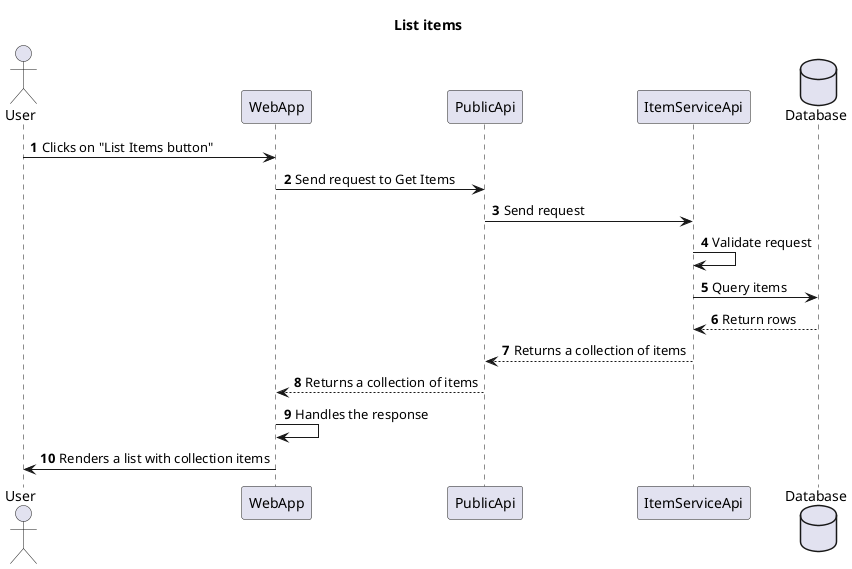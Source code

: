 @startuml
title  List items

autonumber

actor User
participant WebApp
participant PublicApi
participant ItemServiceApi
database Database

User -> WebApp : Clicks on "List Items button"
WebApp -> PublicApi: Send request to Get Items
PublicApi -> ItemServiceApi: Send request
ItemServiceApi -> ItemServiceApi: Validate request
ItemServiceApi -> Database: Query items
Database --> ItemServiceApi: Return rows
ItemServiceApi --> PublicApi: Returns a collection of items
PublicApi --> WebApp: Returns a collection of items
WebApp -> WebApp: Handles the response
WebApp -> User: Renders a list with collection items
@enduml